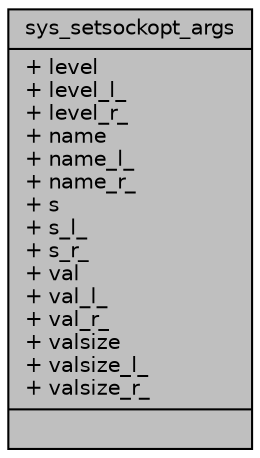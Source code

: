 digraph "sys_setsockopt_args"
{
 // LATEX_PDF_SIZE
  edge [fontname="Helvetica",fontsize="10",labelfontname="Helvetica",labelfontsize="10"];
  node [fontname="Helvetica",fontsize="10",shape=record];
  Node1 [label="{sys_setsockopt_args\n|+ level\l+ level_l_\l+ level_r_\l+ name\l+ name_l_\l+ name_r_\l+ s\l+ s_l_\l+ s_r_\l+ val\l+ val_l_\l+ val_r_\l+ valsize\l+ valsize_l_\l+ valsize_r_\l|}",height=0.2,width=0.4,color="black", fillcolor="grey75", style="filled", fontcolor="black",tooltip=" "];
}
